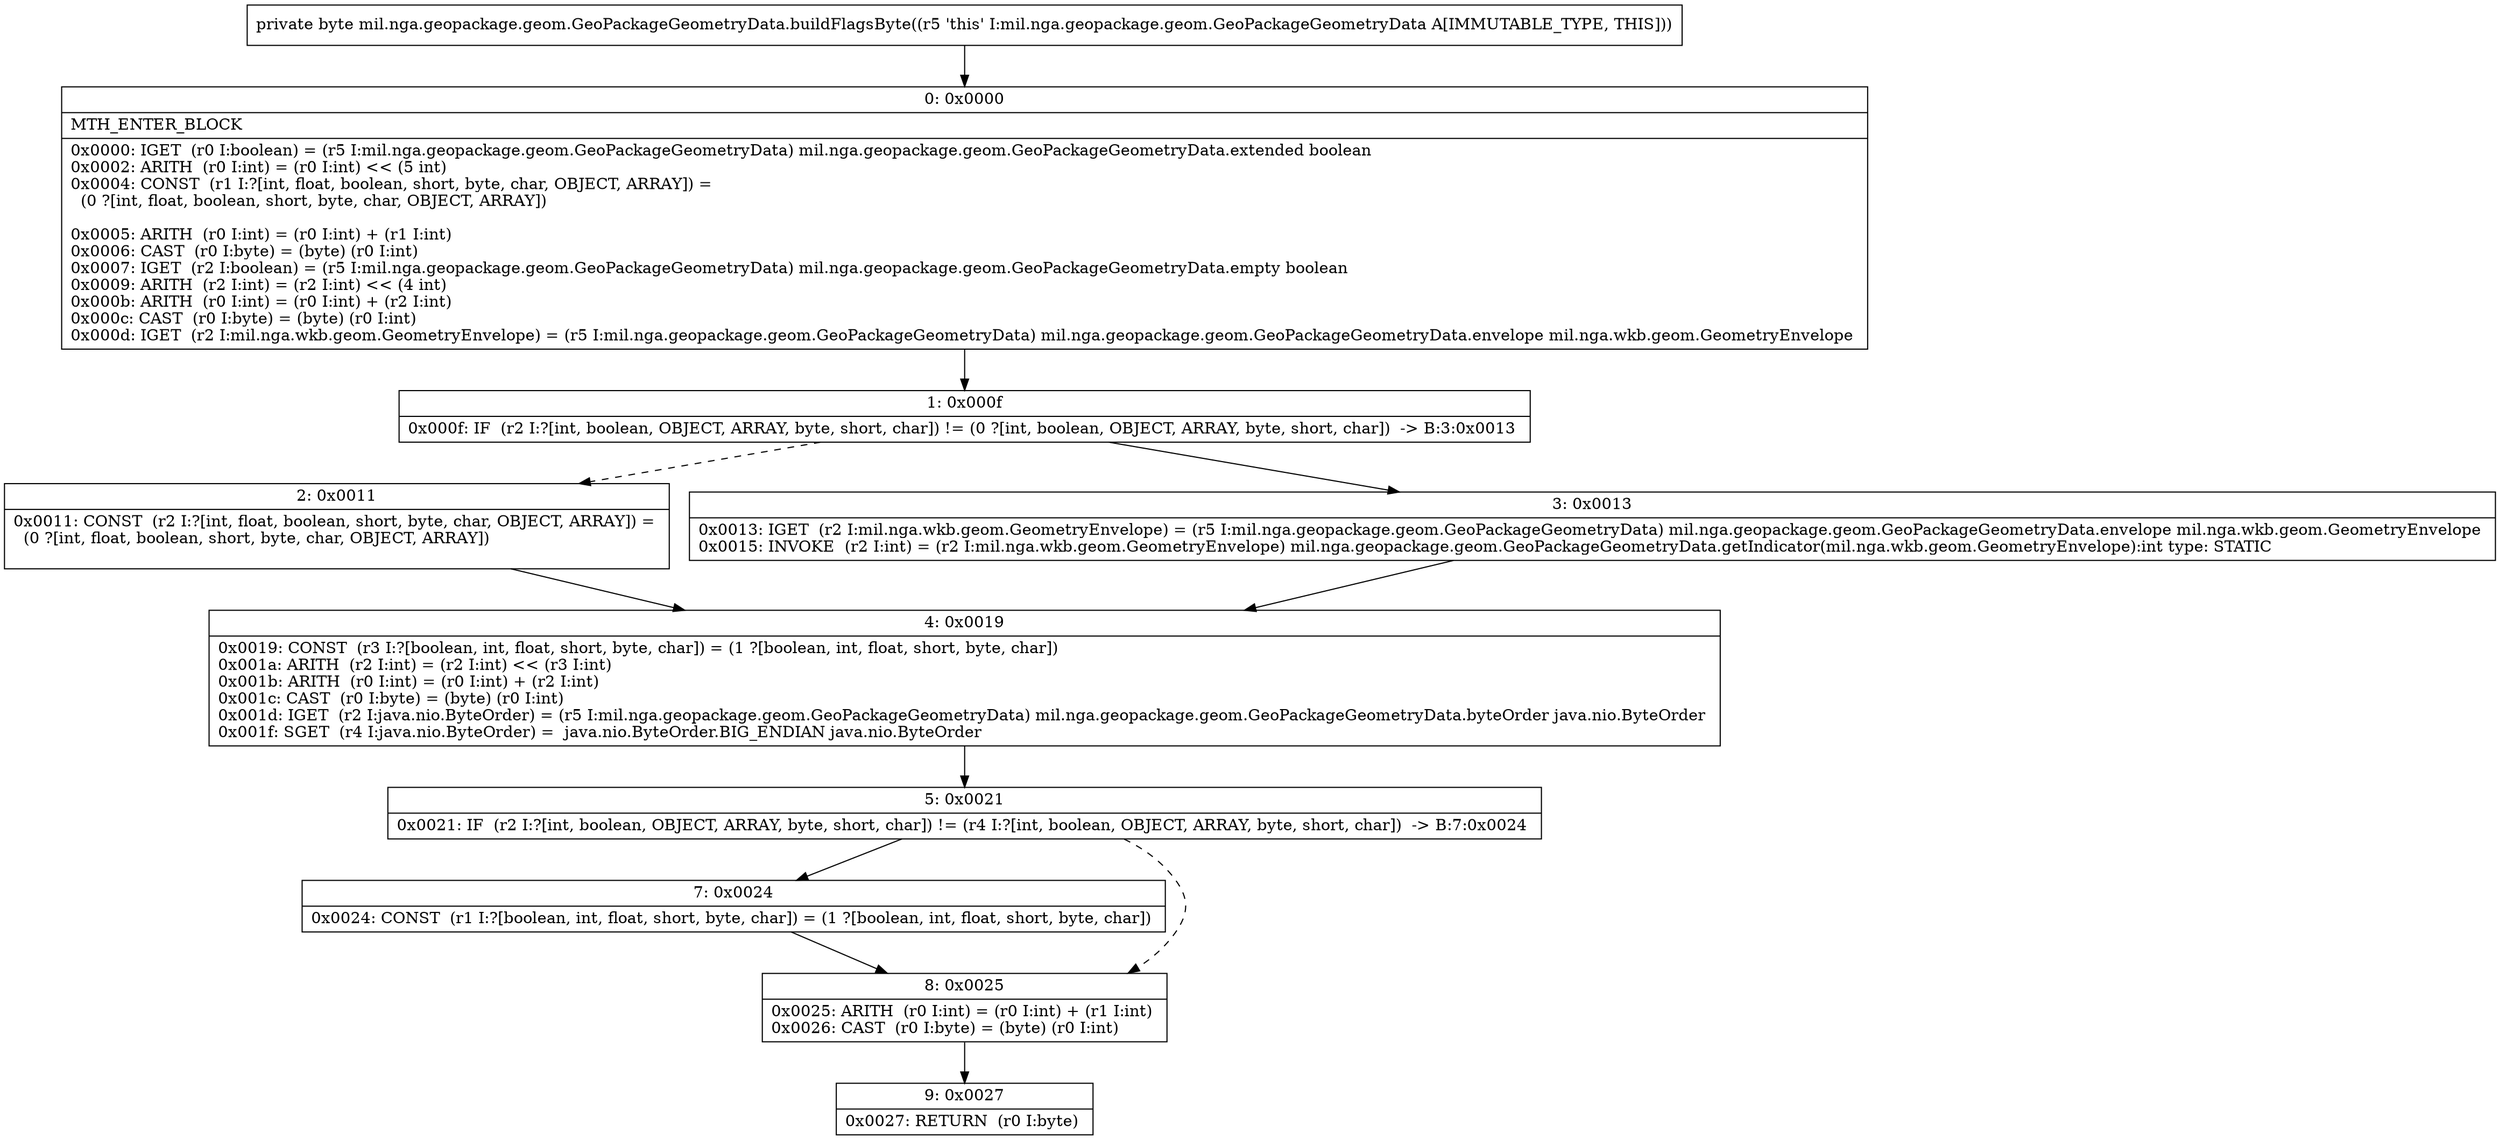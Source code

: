 digraph "CFG formil.nga.geopackage.geom.GeoPackageGeometryData.buildFlagsByte()B" {
Node_0 [shape=record,label="{0\:\ 0x0000|MTH_ENTER_BLOCK\l|0x0000: IGET  (r0 I:boolean) = (r5 I:mil.nga.geopackage.geom.GeoPackageGeometryData) mil.nga.geopackage.geom.GeoPackageGeometryData.extended boolean \l0x0002: ARITH  (r0 I:int) = (r0 I:int) \<\< (5 int) \l0x0004: CONST  (r1 I:?[int, float, boolean, short, byte, char, OBJECT, ARRAY]) = \l  (0 ?[int, float, boolean, short, byte, char, OBJECT, ARRAY])\l \l0x0005: ARITH  (r0 I:int) = (r0 I:int) + (r1 I:int) \l0x0006: CAST  (r0 I:byte) = (byte) (r0 I:int) \l0x0007: IGET  (r2 I:boolean) = (r5 I:mil.nga.geopackage.geom.GeoPackageGeometryData) mil.nga.geopackage.geom.GeoPackageGeometryData.empty boolean \l0x0009: ARITH  (r2 I:int) = (r2 I:int) \<\< (4 int) \l0x000b: ARITH  (r0 I:int) = (r0 I:int) + (r2 I:int) \l0x000c: CAST  (r0 I:byte) = (byte) (r0 I:int) \l0x000d: IGET  (r2 I:mil.nga.wkb.geom.GeometryEnvelope) = (r5 I:mil.nga.geopackage.geom.GeoPackageGeometryData) mil.nga.geopackage.geom.GeoPackageGeometryData.envelope mil.nga.wkb.geom.GeometryEnvelope \l}"];
Node_1 [shape=record,label="{1\:\ 0x000f|0x000f: IF  (r2 I:?[int, boolean, OBJECT, ARRAY, byte, short, char]) != (0 ?[int, boolean, OBJECT, ARRAY, byte, short, char])  \-\> B:3:0x0013 \l}"];
Node_2 [shape=record,label="{2\:\ 0x0011|0x0011: CONST  (r2 I:?[int, float, boolean, short, byte, char, OBJECT, ARRAY]) = \l  (0 ?[int, float, boolean, short, byte, char, OBJECT, ARRAY])\l \l}"];
Node_3 [shape=record,label="{3\:\ 0x0013|0x0013: IGET  (r2 I:mil.nga.wkb.geom.GeometryEnvelope) = (r5 I:mil.nga.geopackage.geom.GeoPackageGeometryData) mil.nga.geopackage.geom.GeoPackageGeometryData.envelope mil.nga.wkb.geom.GeometryEnvelope \l0x0015: INVOKE  (r2 I:int) = (r2 I:mil.nga.wkb.geom.GeometryEnvelope) mil.nga.geopackage.geom.GeoPackageGeometryData.getIndicator(mil.nga.wkb.geom.GeometryEnvelope):int type: STATIC \l}"];
Node_4 [shape=record,label="{4\:\ 0x0019|0x0019: CONST  (r3 I:?[boolean, int, float, short, byte, char]) = (1 ?[boolean, int, float, short, byte, char]) \l0x001a: ARITH  (r2 I:int) = (r2 I:int) \<\< (r3 I:int) \l0x001b: ARITH  (r0 I:int) = (r0 I:int) + (r2 I:int) \l0x001c: CAST  (r0 I:byte) = (byte) (r0 I:int) \l0x001d: IGET  (r2 I:java.nio.ByteOrder) = (r5 I:mil.nga.geopackage.geom.GeoPackageGeometryData) mil.nga.geopackage.geom.GeoPackageGeometryData.byteOrder java.nio.ByteOrder \l0x001f: SGET  (r4 I:java.nio.ByteOrder) =  java.nio.ByteOrder.BIG_ENDIAN java.nio.ByteOrder \l}"];
Node_5 [shape=record,label="{5\:\ 0x0021|0x0021: IF  (r2 I:?[int, boolean, OBJECT, ARRAY, byte, short, char]) != (r4 I:?[int, boolean, OBJECT, ARRAY, byte, short, char])  \-\> B:7:0x0024 \l}"];
Node_7 [shape=record,label="{7\:\ 0x0024|0x0024: CONST  (r1 I:?[boolean, int, float, short, byte, char]) = (1 ?[boolean, int, float, short, byte, char]) \l}"];
Node_8 [shape=record,label="{8\:\ 0x0025|0x0025: ARITH  (r0 I:int) = (r0 I:int) + (r1 I:int) \l0x0026: CAST  (r0 I:byte) = (byte) (r0 I:int) \l}"];
Node_9 [shape=record,label="{9\:\ 0x0027|0x0027: RETURN  (r0 I:byte) \l}"];
MethodNode[shape=record,label="{private byte mil.nga.geopackage.geom.GeoPackageGeometryData.buildFlagsByte((r5 'this' I:mil.nga.geopackage.geom.GeoPackageGeometryData A[IMMUTABLE_TYPE, THIS])) }"];
MethodNode -> Node_0;
Node_0 -> Node_1;
Node_1 -> Node_2[style=dashed];
Node_1 -> Node_3;
Node_2 -> Node_4;
Node_3 -> Node_4;
Node_4 -> Node_5;
Node_5 -> Node_7;
Node_5 -> Node_8[style=dashed];
Node_7 -> Node_8;
Node_8 -> Node_9;
}

